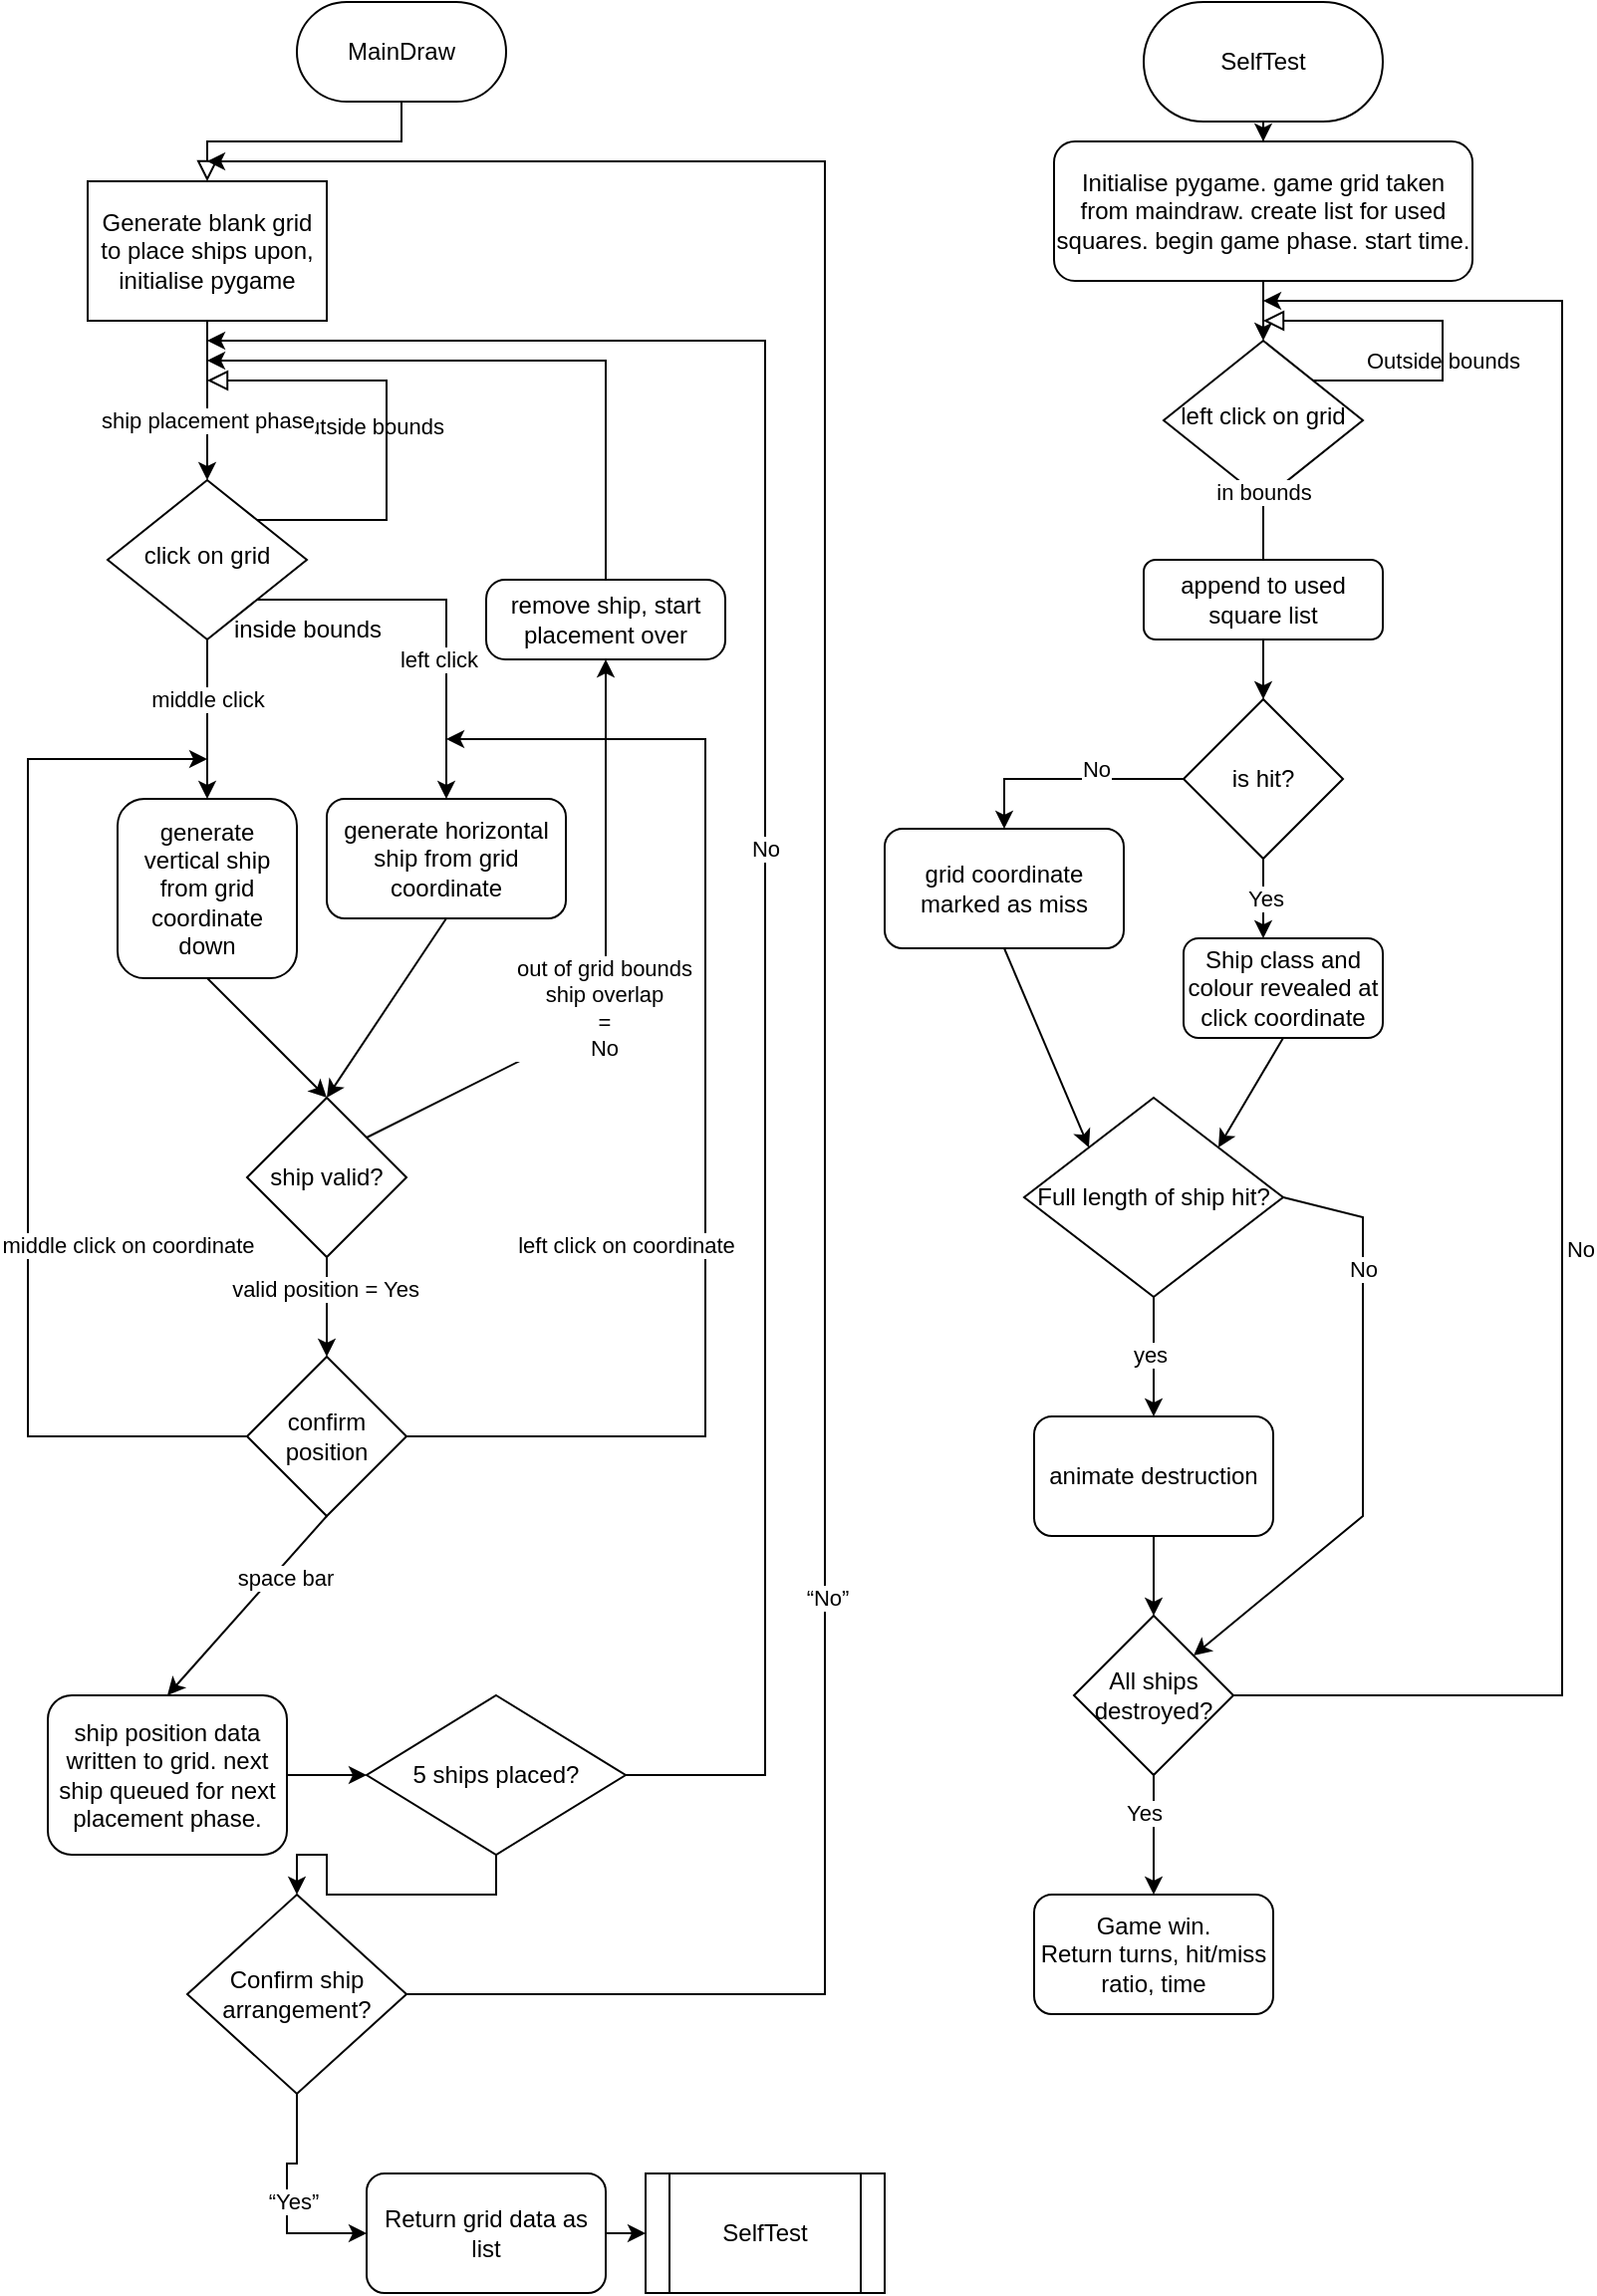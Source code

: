 <mxfile version="21.0.10" type="github">
  <diagram id="C5RBs43oDa-KdzZeNtuy" name="Page-1">
    <mxGraphModel dx="1012" dy="757" grid="1" gridSize="10" guides="1" tooltips="1" connect="1" arrows="1" fold="1" page="1" pageScale="1" pageWidth="827" pageHeight="1169" math="0" shadow="0">
      <root>
        <mxCell id="WIyWlLk6GJQsqaUBKTNV-0" />
        <mxCell id="WIyWlLk6GJQsqaUBKTNV-1" parent="WIyWlLk6GJQsqaUBKTNV-0" />
        <mxCell id="baCFZIg1WZ4Pk4-KRznF-85" style="edgeStyle=orthogonalEdgeStyle;rounded=0;orthogonalLoop=1;jettySize=auto;html=1;" edge="1" parent="WIyWlLk6GJQsqaUBKTNV-1" source="baCFZIg1WZ4Pk4-KRznF-81">
          <mxGeometry relative="1" as="geometry">
            <mxPoint x="640" y="160" as="targetPoint" />
            <Array as="points">
              <mxPoint x="790" y="860" />
              <mxPoint x="790" y="160" />
            </Array>
          </mxGeometry>
        </mxCell>
        <mxCell id="baCFZIg1WZ4Pk4-KRznF-89" value="No" style="edgeLabel;html=1;align=center;verticalAlign=middle;resizable=0;points=[];" vertex="1" connectable="0" parent="baCFZIg1WZ4Pk4-KRznF-85">
          <mxGeometry x="-0.235" y="-9" relative="1" as="geometry">
            <mxPoint y="-1" as="offset" />
          </mxGeometry>
        </mxCell>
        <mxCell id="baCFZIg1WZ4Pk4-KRznF-40" value="No" style="edgeStyle=orthogonalEdgeStyle;rounded=0;orthogonalLoop=1;jettySize=auto;html=1;" edge="1" parent="WIyWlLk6GJQsqaUBKTNV-1" source="baCFZIg1WZ4Pk4-KRznF-36">
          <mxGeometry relative="1" as="geometry">
            <mxPoint x="110" y="180" as="targetPoint" />
            <Array as="points">
              <mxPoint x="390" y="900" />
              <mxPoint x="390" y="180" />
            </Array>
          </mxGeometry>
        </mxCell>
        <mxCell id="baCFZIg1WZ4Pk4-KRznF-44" style="edgeStyle=orthogonalEdgeStyle;rounded=0;orthogonalLoop=1;jettySize=auto;html=1;entryX=0.5;entryY=0;entryDx=0;entryDy=0;" edge="1" parent="WIyWlLk6GJQsqaUBKTNV-1" source="baCFZIg1WZ4Pk4-KRznF-36" target="baCFZIg1WZ4Pk4-KRznF-42">
          <mxGeometry relative="1" as="geometry" />
        </mxCell>
        <mxCell id="baCFZIg1WZ4Pk4-KRznF-36" value="5 ships placed?" style="rhombus;whiteSpace=wrap;html=1;" vertex="1" parent="WIyWlLk6GJQsqaUBKTNV-1">
          <mxGeometry x="190" y="860" width="130" height="80" as="geometry" />
        </mxCell>
        <mxCell id="WIyWlLk6GJQsqaUBKTNV-2" value="" style="rounded=0;html=1;jettySize=auto;orthogonalLoop=1;fontSize=11;endArrow=block;endFill=0;endSize=8;strokeWidth=1;shadow=0;labelBackgroundColor=none;edgeStyle=orthogonalEdgeStyle;entryX=0.5;entryY=0;entryDx=0;entryDy=0;" parent="WIyWlLk6GJQsqaUBKTNV-1" source="WIyWlLk6GJQsqaUBKTNV-3" target="baCFZIg1WZ4Pk4-KRznF-3" edge="1">
          <mxGeometry relative="1" as="geometry">
            <mxPoint x="220" y="110" as="targetPoint" />
          </mxGeometry>
        </mxCell>
        <mxCell id="WIyWlLk6GJQsqaUBKTNV-3" value="MainDraw" style="rounded=1;whiteSpace=wrap;html=1;fontSize=12;glass=0;strokeWidth=1;shadow=0;arcSize=50;" parent="WIyWlLk6GJQsqaUBKTNV-1" vertex="1">
          <mxGeometry x="155" y="10" width="105" height="50" as="geometry" />
        </mxCell>
        <mxCell id="WIyWlLk6GJQsqaUBKTNV-5" value="Outside bounds" style="edgeStyle=orthogonalEdgeStyle;rounded=0;html=1;jettySize=auto;orthogonalLoop=1;fontSize=11;endArrow=block;endFill=0;endSize=8;strokeWidth=1;shadow=0;labelBackgroundColor=none;exitX=1;exitY=0;exitDx=0;exitDy=0;" parent="WIyWlLk6GJQsqaUBKTNV-1" source="WIyWlLk6GJQsqaUBKTNV-6" edge="1">
          <mxGeometry y="10" relative="1" as="geometry">
            <mxPoint as="offset" />
            <mxPoint x="110" y="200" as="targetPoint" />
            <Array as="points">
              <mxPoint x="200" y="270" />
              <mxPoint x="200" y="200" />
              <mxPoint x="110" y="200" />
            </Array>
          </mxGeometry>
        </mxCell>
        <mxCell id="baCFZIg1WZ4Pk4-KRznF-14" style="edgeStyle=orthogonalEdgeStyle;rounded=0;orthogonalLoop=1;jettySize=auto;html=1;exitX=1;exitY=1;exitDx=0;exitDy=0;entryX=0.5;entryY=0;entryDx=0;entryDy=0;" edge="1" parent="WIyWlLk6GJQsqaUBKTNV-1" source="WIyWlLk6GJQsqaUBKTNV-6" target="baCFZIg1WZ4Pk4-KRznF-13">
          <mxGeometry relative="1" as="geometry">
            <mxPoint x="220" y="390" as="targetPoint" />
          </mxGeometry>
        </mxCell>
        <mxCell id="baCFZIg1WZ4Pk4-KRznF-15" value="left click" style="edgeLabel;html=1;align=center;verticalAlign=middle;resizable=0;points=[];" vertex="1" connectable="0" parent="baCFZIg1WZ4Pk4-KRznF-14">
          <mxGeometry x="0.281" y="-4" relative="1" as="geometry">
            <mxPoint as="offset" />
          </mxGeometry>
        </mxCell>
        <mxCell id="WIyWlLk6GJQsqaUBKTNV-6" value="click on grid" style="rhombus;whiteSpace=wrap;html=1;shadow=0;fontFamily=Helvetica;fontSize=12;align=center;strokeWidth=1;spacing=6;spacingTop=-4;" parent="WIyWlLk6GJQsqaUBKTNV-1" vertex="1">
          <mxGeometry x="60" y="250" width="100" height="80" as="geometry" />
        </mxCell>
        <mxCell id="baCFZIg1WZ4Pk4-KRznF-4" style="edgeStyle=orthogonalEdgeStyle;rounded=0;orthogonalLoop=1;jettySize=auto;html=1;" edge="1" parent="WIyWlLk6GJQsqaUBKTNV-1" source="baCFZIg1WZ4Pk4-KRznF-3">
          <mxGeometry relative="1" as="geometry">
            <mxPoint x="110" y="250" as="targetPoint" />
          </mxGeometry>
        </mxCell>
        <mxCell id="baCFZIg1WZ4Pk4-KRznF-6" value="ship placement phase" style="edgeLabel;html=1;align=center;verticalAlign=middle;resizable=0;points=[];" vertex="1" connectable="0" parent="baCFZIg1WZ4Pk4-KRznF-4">
          <mxGeometry x="-0.1" relative="1" as="geometry">
            <mxPoint y="14" as="offset" />
          </mxGeometry>
        </mxCell>
        <mxCell id="baCFZIg1WZ4Pk4-KRznF-3" value="Generate blank grid to place ships upon, initialise pygame" style="rounded=0;whiteSpace=wrap;html=1;" vertex="1" parent="WIyWlLk6GJQsqaUBKTNV-1">
          <mxGeometry x="50" y="100" width="120" height="70" as="geometry" />
        </mxCell>
        <mxCell id="baCFZIg1WZ4Pk4-KRznF-7" value="" style="endArrow=classic;html=1;rounded=0;exitX=0.5;exitY=1;exitDx=0;exitDy=0;" edge="1" parent="WIyWlLk6GJQsqaUBKTNV-1" source="WIyWlLk6GJQsqaUBKTNV-6">
          <mxGeometry width="50" height="50" relative="1" as="geometry">
            <mxPoint x="180" y="390" as="sourcePoint" />
            <mxPoint x="110" y="410" as="targetPoint" />
          </mxGeometry>
        </mxCell>
        <mxCell id="baCFZIg1WZ4Pk4-KRznF-8" value="middle click" style="edgeLabel;html=1;align=center;verticalAlign=middle;resizable=0;points=[];" vertex="1" connectable="0" parent="baCFZIg1WZ4Pk4-KRznF-7">
          <mxGeometry x="-0.267" relative="1" as="geometry">
            <mxPoint as="offset" />
          </mxGeometry>
        </mxCell>
        <mxCell id="baCFZIg1WZ4Pk4-KRznF-12" value="generate vertical ship from grid coordinate down" style="rounded=1;whiteSpace=wrap;html=1;" vertex="1" parent="WIyWlLk6GJQsqaUBKTNV-1">
          <mxGeometry x="65" y="410" width="90" height="90" as="geometry" />
        </mxCell>
        <mxCell id="baCFZIg1WZ4Pk4-KRznF-13" value="generate horizontal ship from grid coordinate" style="rounded=1;whiteSpace=wrap;html=1;" vertex="1" parent="WIyWlLk6GJQsqaUBKTNV-1">
          <mxGeometry x="170" y="410" width="120" height="60" as="geometry" />
        </mxCell>
        <mxCell id="baCFZIg1WZ4Pk4-KRznF-16" value="" style="endArrow=classic;html=1;rounded=0;exitX=0.5;exitY=1;exitDx=0;exitDy=0;" edge="1" parent="WIyWlLk6GJQsqaUBKTNV-1" source="baCFZIg1WZ4Pk4-KRznF-12">
          <mxGeometry width="50" height="50" relative="1" as="geometry">
            <mxPoint x="110" y="510" as="sourcePoint" />
            <mxPoint x="170" y="560" as="targetPoint" />
          </mxGeometry>
        </mxCell>
        <mxCell id="baCFZIg1WZ4Pk4-KRznF-17" value="" style="endArrow=classic;html=1;rounded=0;exitX=0.5;exitY=1;exitDx=0;exitDy=0;" edge="1" parent="WIyWlLk6GJQsqaUBKTNV-1" source="baCFZIg1WZ4Pk4-KRznF-13">
          <mxGeometry width="50" height="50" relative="1" as="geometry">
            <mxPoint x="230" y="520" as="sourcePoint" />
            <mxPoint x="170" y="560" as="targetPoint" />
          </mxGeometry>
        </mxCell>
        <mxCell id="baCFZIg1WZ4Pk4-KRznF-29" value="middle click on coordinate" style="edgeStyle=orthogonalEdgeStyle;rounded=0;orthogonalLoop=1;jettySize=auto;html=1;" edge="1" parent="WIyWlLk6GJQsqaUBKTNV-1" source="baCFZIg1WZ4Pk4-KRznF-18">
          <mxGeometry x="-0.236" y="-50" relative="1" as="geometry">
            <mxPoint x="110" y="390" as="targetPoint" />
            <Array as="points">
              <mxPoint x="20" y="730" />
              <mxPoint x="20" y="390" />
              <mxPoint x="110" y="390" />
            </Array>
            <mxPoint as="offset" />
          </mxGeometry>
        </mxCell>
        <mxCell id="baCFZIg1WZ4Pk4-KRznF-31" style="edgeStyle=orthogonalEdgeStyle;rounded=0;orthogonalLoop=1;jettySize=auto;html=1;" edge="1" parent="WIyWlLk6GJQsqaUBKTNV-1" source="baCFZIg1WZ4Pk4-KRznF-18">
          <mxGeometry relative="1" as="geometry">
            <mxPoint x="230" y="380" as="targetPoint" />
            <Array as="points">
              <mxPoint x="360" y="730" />
              <mxPoint x="360" y="380" />
              <mxPoint x="230" y="380" />
            </Array>
          </mxGeometry>
        </mxCell>
        <mxCell id="baCFZIg1WZ4Pk4-KRznF-32" value="left click on coordinate" style="edgeLabel;html=1;align=center;verticalAlign=middle;resizable=0;points=[];" vertex="1" connectable="0" parent="baCFZIg1WZ4Pk4-KRznF-31">
          <mxGeometry x="-0.152" y="-3" relative="1" as="geometry">
            <mxPoint x="-43" y="21" as="offset" />
          </mxGeometry>
        </mxCell>
        <mxCell id="baCFZIg1WZ4Pk4-KRznF-18" value="confirm position" style="rhombus;whiteSpace=wrap;html=1;" vertex="1" parent="WIyWlLk6GJQsqaUBKTNV-1">
          <mxGeometry x="130" y="690" width="80" height="80" as="geometry" />
        </mxCell>
        <mxCell id="baCFZIg1WZ4Pk4-KRznF-19" value="ship valid?" style="rhombus;whiteSpace=wrap;html=1;" vertex="1" parent="WIyWlLk6GJQsqaUBKTNV-1">
          <mxGeometry x="130" y="560" width="80" height="80" as="geometry" />
        </mxCell>
        <mxCell id="baCFZIg1WZ4Pk4-KRznF-20" value="" style="endArrow=classic;html=1;rounded=0;exitX=1;exitY=0;exitDx=0;exitDy=0;entryX=0.5;entryY=1;entryDx=0;entryDy=0;" edge="1" parent="WIyWlLk6GJQsqaUBKTNV-1" source="baCFZIg1WZ4Pk4-KRznF-19" target="baCFZIg1WZ4Pk4-KRznF-25">
          <mxGeometry width="50" height="50" relative="1" as="geometry">
            <mxPoint x="190" y="550" as="sourcePoint" />
            <mxPoint x="310" y="350" as="targetPoint" />
            <Array as="points">
              <mxPoint x="310" y="520" />
            </Array>
          </mxGeometry>
        </mxCell>
        <mxCell id="baCFZIg1WZ4Pk4-KRznF-21" value="out of grid bounds&lt;br&gt;ship overlap&lt;br&gt;=&lt;br&gt;No" style="edgeLabel;html=1;align=center;verticalAlign=middle;resizable=0;points=[];" vertex="1" connectable="0" parent="baCFZIg1WZ4Pk4-KRznF-20">
          <mxGeometry x="0.106" y="1" relative="1" as="geometry">
            <mxPoint y="34" as="offset" />
          </mxGeometry>
        </mxCell>
        <mxCell id="baCFZIg1WZ4Pk4-KRznF-23" value="" style="endArrow=classic;html=1;rounded=0;exitX=0.5;exitY=1;exitDx=0;exitDy=0;entryX=0.5;entryY=0;entryDx=0;entryDy=0;" edge="1" parent="WIyWlLk6GJQsqaUBKTNV-1" source="baCFZIg1WZ4Pk4-KRznF-19" target="baCFZIg1WZ4Pk4-KRznF-18">
          <mxGeometry width="50" height="50" relative="1" as="geometry">
            <mxPoint x="230" y="700" as="sourcePoint" />
            <mxPoint x="280" y="650" as="targetPoint" />
          </mxGeometry>
        </mxCell>
        <mxCell id="baCFZIg1WZ4Pk4-KRznF-24" value="valid position = Yes" style="edgeLabel;html=1;align=center;verticalAlign=middle;resizable=0;points=[];" vertex="1" connectable="0" parent="baCFZIg1WZ4Pk4-KRznF-23">
          <mxGeometry x="-0.364" y="-1" relative="1" as="geometry">
            <mxPoint as="offset" />
          </mxGeometry>
        </mxCell>
        <mxCell id="baCFZIg1WZ4Pk4-KRznF-27" style="edgeStyle=orthogonalEdgeStyle;rounded=0;orthogonalLoop=1;jettySize=auto;html=1;" edge="1" parent="WIyWlLk6GJQsqaUBKTNV-1" source="baCFZIg1WZ4Pk4-KRznF-25">
          <mxGeometry relative="1" as="geometry">
            <mxPoint x="110" y="190" as="targetPoint" />
            <Array as="points">
              <mxPoint x="310" y="190" />
              <mxPoint x="110" y="190" />
            </Array>
          </mxGeometry>
        </mxCell>
        <mxCell id="baCFZIg1WZ4Pk4-KRznF-25" value="remove ship, start placement over" style="rounded=1;whiteSpace=wrap;html=1;arcSize=24;" vertex="1" parent="WIyWlLk6GJQsqaUBKTNV-1">
          <mxGeometry x="250" y="300" width="120" height="40" as="geometry" />
        </mxCell>
        <mxCell id="baCFZIg1WZ4Pk4-KRznF-33" value="" style="endArrow=classic;html=1;rounded=0;exitX=0.5;exitY=1;exitDx=0;exitDy=0;entryX=0.5;entryY=1;entryDx=0;entryDy=0;" edge="1" parent="WIyWlLk6GJQsqaUBKTNV-1" source="baCFZIg1WZ4Pk4-KRznF-18" target="baCFZIg1WZ4Pk4-KRznF-35">
          <mxGeometry width="50" height="50" relative="1" as="geometry">
            <mxPoint x="200" y="760" as="sourcePoint" />
            <mxPoint x="90" y="830" as="targetPoint" />
          </mxGeometry>
        </mxCell>
        <mxCell id="baCFZIg1WZ4Pk4-KRznF-34" value="space bar" style="edgeLabel;html=1;align=center;verticalAlign=middle;resizable=0;points=[];" vertex="1" connectable="0" parent="baCFZIg1WZ4Pk4-KRznF-33">
          <mxGeometry x="-0.389" y="5" relative="1" as="geometry">
            <mxPoint as="offset" />
          </mxGeometry>
        </mxCell>
        <mxCell id="baCFZIg1WZ4Pk4-KRznF-38" style="edgeStyle=orthogonalEdgeStyle;rounded=0;orthogonalLoop=1;jettySize=auto;html=1;" edge="1" parent="WIyWlLk6GJQsqaUBKTNV-1" source="baCFZIg1WZ4Pk4-KRznF-35" target="baCFZIg1WZ4Pk4-KRznF-36">
          <mxGeometry relative="1" as="geometry" />
        </mxCell>
        <mxCell id="baCFZIg1WZ4Pk4-KRznF-47" style="edgeStyle=orthogonalEdgeStyle;rounded=0;orthogonalLoop=1;jettySize=auto;html=1;" edge="1" parent="WIyWlLk6GJQsqaUBKTNV-1" source="baCFZIg1WZ4Pk4-KRznF-42">
          <mxGeometry relative="1" as="geometry">
            <mxPoint x="190" y="1130" as="targetPoint" />
            <Array as="points">
              <mxPoint x="155" y="1095" />
              <mxPoint x="150" y="1095" />
              <mxPoint x="150" y="1130" />
            </Array>
          </mxGeometry>
        </mxCell>
        <mxCell id="baCFZIg1WZ4Pk4-KRznF-48" value="“Yes”" style="edgeLabel;html=1;align=center;verticalAlign=middle;resizable=0;points=[];" vertex="1" connectable="0" parent="baCFZIg1WZ4Pk4-KRznF-47">
          <mxGeometry x="0.026" y="3" relative="1" as="geometry">
            <mxPoint as="offset" />
          </mxGeometry>
        </mxCell>
        <mxCell id="baCFZIg1WZ4Pk4-KRznF-45" style="edgeStyle=orthogonalEdgeStyle;rounded=0;orthogonalLoop=1;jettySize=auto;html=1;" edge="1" parent="WIyWlLk6GJQsqaUBKTNV-1" source="baCFZIg1WZ4Pk4-KRznF-42">
          <mxGeometry relative="1" as="geometry">
            <mxPoint x="110" y="90" as="targetPoint" />
            <Array as="points">
              <mxPoint x="420" y="1010" />
              <mxPoint x="420" y="90" />
            </Array>
          </mxGeometry>
        </mxCell>
        <mxCell id="baCFZIg1WZ4Pk4-KRznF-46" value="“No”" style="edgeLabel;html=1;align=center;verticalAlign=middle;resizable=0;points=[];" vertex="1" connectable="0" parent="baCFZIg1WZ4Pk4-KRznF-45">
          <mxGeometry x="-0.431" y="-1" relative="1" as="geometry">
            <mxPoint as="offset" />
          </mxGeometry>
        </mxCell>
        <mxCell id="baCFZIg1WZ4Pk4-KRznF-42" value="Confirm ship arrangement?" style="rhombus;whiteSpace=wrap;html=1;" vertex="1" parent="WIyWlLk6GJQsqaUBKTNV-1">
          <mxGeometry x="100" y="960" width="110" height="100" as="geometry" />
        </mxCell>
        <mxCell id="baCFZIg1WZ4Pk4-KRznF-35" value="ship position data written to grid. next ship queued for next placement phase." style="rounded=1;whiteSpace=wrap;html=1;direction=west;" vertex="1" parent="WIyWlLk6GJQsqaUBKTNV-1">
          <mxGeometry x="30" y="860" width="120" height="80" as="geometry" />
        </mxCell>
        <mxCell id="baCFZIg1WZ4Pk4-KRznF-49" value="Return grid data as list" style="rounded=1;whiteSpace=wrap;html=1;" vertex="1" parent="WIyWlLk6GJQsqaUBKTNV-1">
          <mxGeometry x="190" y="1100" width="120" height="60" as="geometry" />
        </mxCell>
        <mxCell id="baCFZIg1WZ4Pk4-KRznF-50" value="" style="endArrow=classic;html=1;rounded=0;exitX=1;exitY=0.5;exitDx=0;exitDy=0;" edge="1" parent="WIyWlLk6GJQsqaUBKTNV-1" source="baCFZIg1WZ4Pk4-KRznF-49" target="baCFZIg1WZ4Pk4-KRznF-51">
          <mxGeometry width="50" height="50" relative="1" as="geometry">
            <mxPoint x="320" y="1060" as="sourcePoint" />
            <mxPoint x="350" y="1130" as="targetPoint" />
          </mxGeometry>
        </mxCell>
        <mxCell id="baCFZIg1WZ4Pk4-KRznF-51" value="SelfTest" style="shape=process;whiteSpace=wrap;html=1;backgroundOutline=1;" vertex="1" parent="WIyWlLk6GJQsqaUBKTNV-1">
          <mxGeometry x="330.0" y="1100" width="120" height="60" as="geometry" />
        </mxCell>
        <mxCell id="baCFZIg1WZ4Pk4-KRznF-53" style="edgeStyle=orthogonalEdgeStyle;rounded=0;orthogonalLoop=1;jettySize=auto;html=1;" edge="1" parent="WIyWlLk6GJQsqaUBKTNV-1" source="baCFZIg1WZ4Pk4-KRznF-52" target="baCFZIg1WZ4Pk4-KRznF-54">
          <mxGeometry relative="1" as="geometry">
            <mxPoint x="640" y="120" as="targetPoint" />
          </mxGeometry>
        </mxCell>
        <mxCell id="baCFZIg1WZ4Pk4-KRznF-52" value="SelfTest" style="rounded=1;whiteSpace=wrap;html=1;arcSize=50;" vertex="1" parent="WIyWlLk6GJQsqaUBKTNV-1">
          <mxGeometry x="580" y="10" width="120" height="60" as="geometry" />
        </mxCell>
        <mxCell id="baCFZIg1WZ4Pk4-KRznF-54" value="Initialise pygame. game grid taken from maindraw. create list for used squares. begin game phase. start time." style="rounded=1;whiteSpace=wrap;html=1;" vertex="1" parent="WIyWlLk6GJQsqaUBKTNV-1">
          <mxGeometry x="535" y="80" width="210" height="70" as="geometry" />
        </mxCell>
        <mxCell id="baCFZIg1WZ4Pk4-KRznF-59" value="Outside bounds" style="edgeStyle=orthogonalEdgeStyle;rounded=0;html=1;jettySize=auto;orthogonalLoop=1;fontSize=11;endArrow=block;endFill=0;endSize=8;strokeWidth=1;shadow=0;labelBackgroundColor=none;exitX=1;exitY=0;exitDx=0;exitDy=0;" edge="1" parent="WIyWlLk6GJQsqaUBKTNV-1" source="baCFZIg1WZ4Pk4-KRznF-60">
          <mxGeometry x="-0.189" relative="1" as="geometry">
            <mxPoint as="offset" />
            <mxPoint x="640" y="170" as="targetPoint" />
            <Array as="points">
              <mxPoint x="730" y="200" />
              <mxPoint x="730" y="170" />
            </Array>
          </mxGeometry>
        </mxCell>
        <mxCell id="baCFZIg1WZ4Pk4-KRznF-60" value="left click on grid" style="rhombus;whiteSpace=wrap;html=1;shadow=0;fontFamily=Helvetica;fontSize=12;align=center;strokeWidth=1;spacing=6;spacingTop=-4;" vertex="1" parent="WIyWlLk6GJQsqaUBKTNV-1">
          <mxGeometry x="590" y="180" width="100" height="80" as="geometry" />
        </mxCell>
        <mxCell id="baCFZIg1WZ4Pk4-KRznF-61" value="" style="endArrow=classic;html=1;rounded=0;exitX=0.5;exitY=1;exitDx=0;exitDy=0;entryX=0.5;entryY=0;entryDx=0;entryDy=0;" edge="1" parent="WIyWlLk6GJQsqaUBKTNV-1" source="baCFZIg1WZ4Pk4-KRznF-54" target="baCFZIg1WZ4Pk4-KRznF-60">
          <mxGeometry width="50" height="50" relative="1" as="geometry">
            <mxPoint x="510" y="310" as="sourcePoint" />
            <mxPoint x="560" y="260" as="targetPoint" />
          </mxGeometry>
        </mxCell>
        <mxCell id="baCFZIg1WZ4Pk4-KRznF-62" value="" style="endArrow=classic;html=1;rounded=0;exitX=0.5;exitY=1;exitDx=0;exitDy=0;" edge="1" parent="WIyWlLk6GJQsqaUBKTNV-1" source="baCFZIg1WZ4Pk4-KRznF-60">
          <mxGeometry width="50" height="50" relative="1" as="geometry">
            <mxPoint x="490" y="370" as="sourcePoint" />
            <mxPoint x="640" y="300" as="targetPoint" />
          </mxGeometry>
        </mxCell>
        <mxCell id="baCFZIg1WZ4Pk4-KRznF-63" value="in bounds" style="edgeLabel;html=1;align=center;verticalAlign=middle;resizable=0;points=[];" vertex="1" connectable="0" parent="baCFZIg1WZ4Pk4-KRznF-62">
          <mxGeometry x="-0.057" y="-3" relative="1" as="geometry">
            <mxPoint x="3" y="-23" as="offset" />
          </mxGeometry>
        </mxCell>
        <mxCell id="baCFZIg1WZ4Pk4-KRznF-64" value="inside bounds" style="text;html=1;align=center;verticalAlign=middle;resizable=0;points=[];autosize=1;strokeColor=none;fillColor=none;" vertex="1" parent="WIyWlLk6GJQsqaUBKTNV-1">
          <mxGeometry x="110" y="310" width="100" height="30" as="geometry" />
        </mxCell>
        <mxCell id="baCFZIg1WZ4Pk4-KRznF-70" value="Yes" style="edgeStyle=orthogonalEdgeStyle;rounded=0;orthogonalLoop=1;jettySize=auto;html=1;" edge="1" parent="WIyWlLk6GJQsqaUBKTNV-1" source="baCFZIg1WZ4Pk4-KRznF-65">
          <mxGeometry relative="1" as="geometry">
            <mxPoint x="640" y="480" as="targetPoint" />
          </mxGeometry>
        </mxCell>
        <mxCell id="baCFZIg1WZ4Pk4-KRznF-65" value="is hit?" style="rhombus;whiteSpace=wrap;html=1;direction=south;" vertex="1" parent="WIyWlLk6GJQsqaUBKTNV-1">
          <mxGeometry x="600" y="360" width="80" height="80" as="geometry" />
        </mxCell>
        <mxCell id="baCFZIg1WZ4Pk4-KRznF-66" value="append to used square list" style="rounded=1;whiteSpace=wrap;html=1;" vertex="1" parent="WIyWlLk6GJQsqaUBKTNV-1">
          <mxGeometry x="580" y="290" width="120" height="40" as="geometry" />
        </mxCell>
        <mxCell id="baCFZIg1WZ4Pk4-KRznF-67" value="" style="endArrow=classic;html=1;rounded=0;exitX=0.5;exitY=1;exitDx=0;exitDy=0;entryX=0;entryY=0.5;entryDx=0;entryDy=0;" edge="1" parent="WIyWlLk6GJQsqaUBKTNV-1" source="baCFZIg1WZ4Pk4-KRznF-66" target="baCFZIg1WZ4Pk4-KRznF-65">
          <mxGeometry width="50" height="50" relative="1" as="geometry">
            <mxPoint x="360" y="390" as="sourcePoint" />
            <mxPoint x="410" y="340" as="targetPoint" />
          </mxGeometry>
        </mxCell>
        <mxCell id="baCFZIg1WZ4Pk4-KRznF-68" value="" style="endArrow=classic;html=1;rounded=0;exitX=0.5;exitY=1;exitDx=0;exitDy=0;entryX=0.5;entryY=0;entryDx=0;entryDy=0;" edge="1" parent="WIyWlLk6GJQsqaUBKTNV-1" source="baCFZIg1WZ4Pk4-KRznF-65" target="baCFZIg1WZ4Pk4-KRznF-72">
          <mxGeometry width="50" height="50" relative="1" as="geometry">
            <mxPoint x="570" y="370" as="sourcePoint" />
            <mxPoint x="500" y="420" as="targetPoint" />
            <Array as="points">
              <mxPoint x="510" y="400" />
            </Array>
          </mxGeometry>
        </mxCell>
        <mxCell id="baCFZIg1WZ4Pk4-KRznF-69" value="No" style="edgeLabel;html=1;align=center;verticalAlign=middle;resizable=0;points=[];" vertex="1" connectable="0" parent="baCFZIg1WZ4Pk4-KRznF-68">
          <mxGeometry x="-0.238" y="-5" relative="1" as="geometry">
            <mxPoint as="offset" />
          </mxGeometry>
        </mxCell>
        <mxCell id="baCFZIg1WZ4Pk4-KRznF-71" value="Ship class and colour revealed at click coordinate" style="rounded=1;whiteSpace=wrap;html=1;" vertex="1" parent="WIyWlLk6GJQsqaUBKTNV-1">
          <mxGeometry x="600" y="480" width="100" height="50" as="geometry" />
        </mxCell>
        <mxCell id="baCFZIg1WZ4Pk4-KRznF-72" value="grid coordinate marked as miss" style="rounded=1;whiteSpace=wrap;html=1;" vertex="1" parent="WIyWlLk6GJQsqaUBKTNV-1">
          <mxGeometry x="450" y="425" width="120" height="60" as="geometry" />
        </mxCell>
        <mxCell id="baCFZIg1WZ4Pk4-KRznF-74" value="Full length of ship hit?" style="rhombus;whiteSpace=wrap;html=1;" vertex="1" parent="WIyWlLk6GJQsqaUBKTNV-1">
          <mxGeometry x="520" y="560" width="130" height="100" as="geometry" />
        </mxCell>
        <mxCell id="baCFZIg1WZ4Pk4-KRznF-75" value="" style="endArrow=classic;html=1;rounded=0;exitX=0.5;exitY=1;exitDx=0;exitDy=0;entryX=0;entryY=0;entryDx=0;entryDy=0;" edge="1" parent="WIyWlLk6GJQsqaUBKTNV-1" source="baCFZIg1WZ4Pk4-KRznF-72" target="baCFZIg1WZ4Pk4-KRznF-74">
          <mxGeometry width="50" height="50" relative="1" as="geometry">
            <mxPoint x="540" y="600" as="sourcePoint" />
            <mxPoint x="590" y="550" as="targetPoint" />
          </mxGeometry>
        </mxCell>
        <mxCell id="baCFZIg1WZ4Pk4-KRznF-76" value="" style="endArrow=classic;html=1;rounded=0;exitX=0.5;exitY=1;exitDx=0;exitDy=0;entryX=1;entryY=0;entryDx=0;entryDy=0;" edge="1" parent="WIyWlLk6GJQsqaUBKTNV-1" source="baCFZIg1WZ4Pk4-KRznF-71" target="baCFZIg1WZ4Pk4-KRznF-74">
          <mxGeometry width="50" height="50" relative="1" as="geometry">
            <mxPoint x="540" y="600" as="sourcePoint" />
            <mxPoint x="590" y="550" as="targetPoint" />
          </mxGeometry>
        </mxCell>
        <mxCell id="baCFZIg1WZ4Pk4-KRznF-77" value="" style="endArrow=classic;html=1;rounded=0;exitX=0.5;exitY=1;exitDx=0;exitDy=0;" edge="1" parent="WIyWlLk6GJQsqaUBKTNV-1" source="baCFZIg1WZ4Pk4-KRznF-74">
          <mxGeometry width="50" height="50" relative="1" as="geometry">
            <mxPoint x="480" y="510" as="sourcePoint" />
            <mxPoint x="585" y="720" as="targetPoint" />
          </mxGeometry>
        </mxCell>
        <mxCell id="baCFZIg1WZ4Pk4-KRznF-83" value="yes" style="edgeLabel;html=1;align=center;verticalAlign=middle;resizable=0;points=[];" vertex="1" connectable="0" parent="baCFZIg1WZ4Pk4-KRznF-77">
          <mxGeometry x="-0.052" y="-2" relative="1" as="geometry">
            <mxPoint as="offset" />
          </mxGeometry>
        </mxCell>
        <mxCell id="baCFZIg1WZ4Pk4-KRznF-78" value="animate destruction" style="rounded=1;whiteSpace=wrap;html=1;" vertex="1" parent="WIyWlLk6GJQsqaUBKTNV-1">
          <mxGeometry x="525" y="720" width="120" height="60" as="geometry" />
        </mxCell>
        <mxCell id="baCFZIg1WZ4Pk4-KRznF-79" value="" style="endArrow=classic;html=1;rounded=0;exitX=1;exitY=0.5;exitDx=0;exitDy=0;entryX=1;entryY=0;entryDx=0;entryDy=0;" edge="1" parent="WIyWlLk6GJQsqaUBKTNV-1" source="baCFZIg1WZ4Pk4-KRznF-74" target="baCFZIg1WZ4Pk4-KRznF-81">
          <mxGeometry width="50" height="50" relative="1" as="geometry">
            <mxPoint x="660" y="610" as="sourcePoint" />
            <mxPoint x="690" y="810" as="targetPoint" />
            <Array as="points">
              <mxPoint x="690" y="620" />
              <mxPoint x="690" y="770" />
            </Array>
          </mxGeometry>
        </mxCell>
        <mxCell id="baCFZIg1WZ4Pk4-KRznF-80" value="No" style="edgeLabel;html=1;align=center;verticalAlign=middle;resizable=0;points=[];" vertex="1" connectable="0" parent="baCFZIg1WZ4Pk4-KRznF-79">
          <mxGeometry x="-0.556" relative="1" as="geometry">
            <mxPoint as="offset" />
          </mxGeometry>
        </mxCell>
        <mxCell id="baCFZIg1WZ4Pk4-KRznF-81" value="All ships destroyed?" style="rhombus;whiteSpace=wrap;html=1;" vertex="1" parent="WIyWlLk6GJQsqaUBKTNV-1">
          <mxGeometry x="545" y="820" width="80" height="80" as="geometry" />
        </mxCell>
        <mxCell id="baCFZIg1WZ4Pk4-KRznF-82" value="" style="endArrow=classic;html=1;rounded=0;exitX=0.5;exitY=1;exitDx=0;exitDy=0;entryX=0.5;entryY=0;entryDx=0;entryDy=0;" edge="1" parent="WIyWlLk6GJQsqaUBKTNV-1" source="baCFZIg1WZ4Pk4-KRznF-78" target="baCFZIg1WZ4Pk4-KRznF-81">
          <mxGeometry width="50" height="50" relative="1" as="geometry">
            <mxPoint x="580" y="620" as="sourcePoint" />
            <mxPoint x="630" y="570" as="targetPoint" />
          </mxGeometry>
        </mxCell>
        <mxCell id="baCFZIg1WZ4Pk4-KRznF-87" value="" style="endArrow=classic;html=1;rounded=0;exitX=0.5;exitY=1;exitDx=0;exitDy=0;" edge="1" parent="WIyWlLk6GJQsqaUBKTNV-1" source="baCFZIg1WZ4Pk4-KRznF-81">
          <mxGeometry width="50" height="50" relative="1" as="geometry">
            <mxPoint x="460" y="870" as="sourcePoint" />
            <mxPoint x="585" y="960" as="targetPoint" />
          </mxGeometry>
        </mxCell>
        <mxCell id="baCFZIg1WZ4Pk4-KRznF-88" value="Yes" style="edgeLabel;html=1;align=center;verticalAlign=middle;resizable=0;points=[];" vertex="1" connectable="0" parent="baCFZIg1WZ4Pk4-KRznF-87">
          <mxGeometry x="-0.387" y="-5" relative="1" as="geometry">
            <mxPoint as="offset" />
          </mxGeometry>
        </mxCell>
        <mxCell id="baCFZIg1WZ4Pk4-KRznF-90" value="Game win.&lt;br&gt;Return turns, hit/miss ratio, time" style="rounded=1;whiteSpace=wrap;html=1;" vertex="1" parent="WIyWlLk6GJQsqaUBKTNV-1">
          <mxGeometry x="525" y="960" width="120" height="60" as="geometry" />
        </mxCell>
      </root>
    </mxGraphModel>
  </diagram>
</mxfile>

